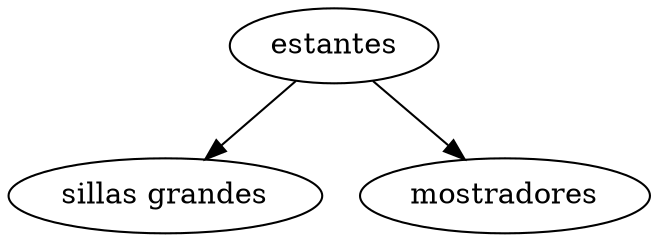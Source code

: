  digraph G{
NodoAVL0x25c267fd260[label = "estantes"]
NodoAVL0x25c267fd260->NodoAVL0x25c267fd140
NodoAVL0x25c267fd260->NodoAVL0x25c267fc840
NodoAVL0x25c267fd140[label = "sillas grandes"]
NodoAVL0x25c267fc840[label = "mostradores"]
}

